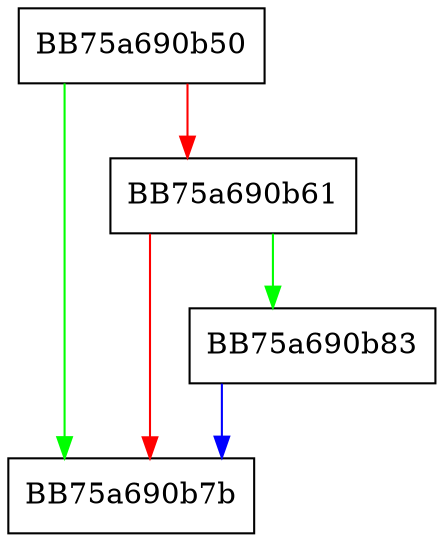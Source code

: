 digraph call {
  node [shape="box"];
  graph [splines=ortho];
  BB75a690b50 -> BB75a690b7b [color="green"];
  BB75a690b50 -> BB75a690b61 [color="red"];
  BB75a690b61 -> BB75a690b83 [color="green"];
  BB75a690b61 -> BB75a690b7b [color="red"];
  BB75a690b83 -> BB75a690b7b [color="blue"];
}
